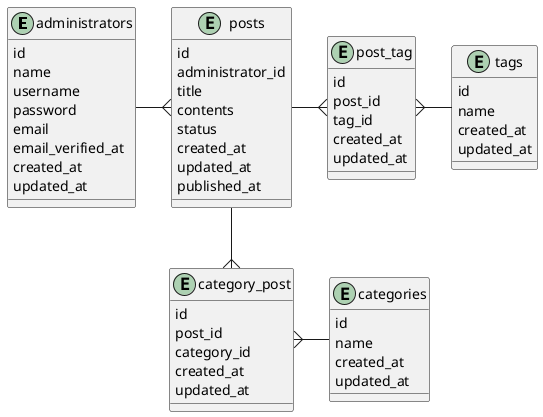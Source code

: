 @startuml entity_relationship_diagram

entity administrators {
    id
    name
    username
    password
    email
    email_verified_at
    created_at
    updated_at
}

entity posts {
    id
    administrator_id
    title
    contents
    status
    created_at
    updated_at
    published_at
}

administrators -{ posts

entity post_tag {
    id
    post_id
    tag_id
    created_at
    updated_at
}

posts -{ post_tag

entity tags {
    id
    name
    created_at
    updated_at
}

tags -left{ post_tag

entity category_post {
    id
    post_id
    category_id
    created_at
    updated_at
}

posts -down-{ category_post

entity categories {
    id
    name
    created_at
    updated_at
}

categories -left{ category_post

@enduml